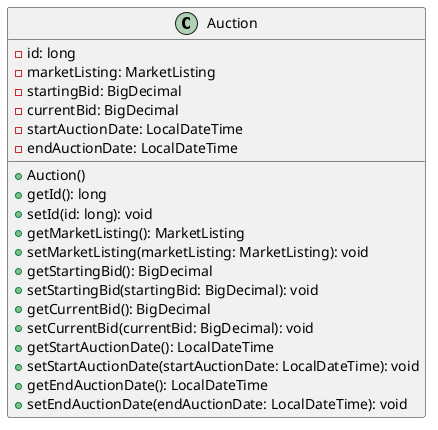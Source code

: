 @startuml
class Auction [[java:edu.sru.cpsc.webshopping.domain.market.Auction]] {
	-id: long
	-marketListing: MarketListing
	-startingBid: BigDecimal
	-currentBid: BigDecimal
	-startAuctionDate: LocalDateTime
	-endAuctionDate: LocalDateTime
	+Auction()
	+getId(): long
	+setId(id: long): void
	+getMarketListing(): MarketListing
	+setMarketListing(marketListing: MarketListing): void
	+getStartingBid(): BigDecimal
	+setStartingBid(startingBid: BigDecimal): void
	+getCurrentBid(): BigDecimal
	+setCurrentBid(currentBid: BigDecimal): void
	+getStartAuctionDate(): LocalDateTime
	+setStartAuctionDate(startAuctionDate: LocalDateTime): void
	+getEndAuctionDate(): LocalDateTime
	+setEndAuctionDate(endAuctionDate: LocalDateTime): void
}
@enduml